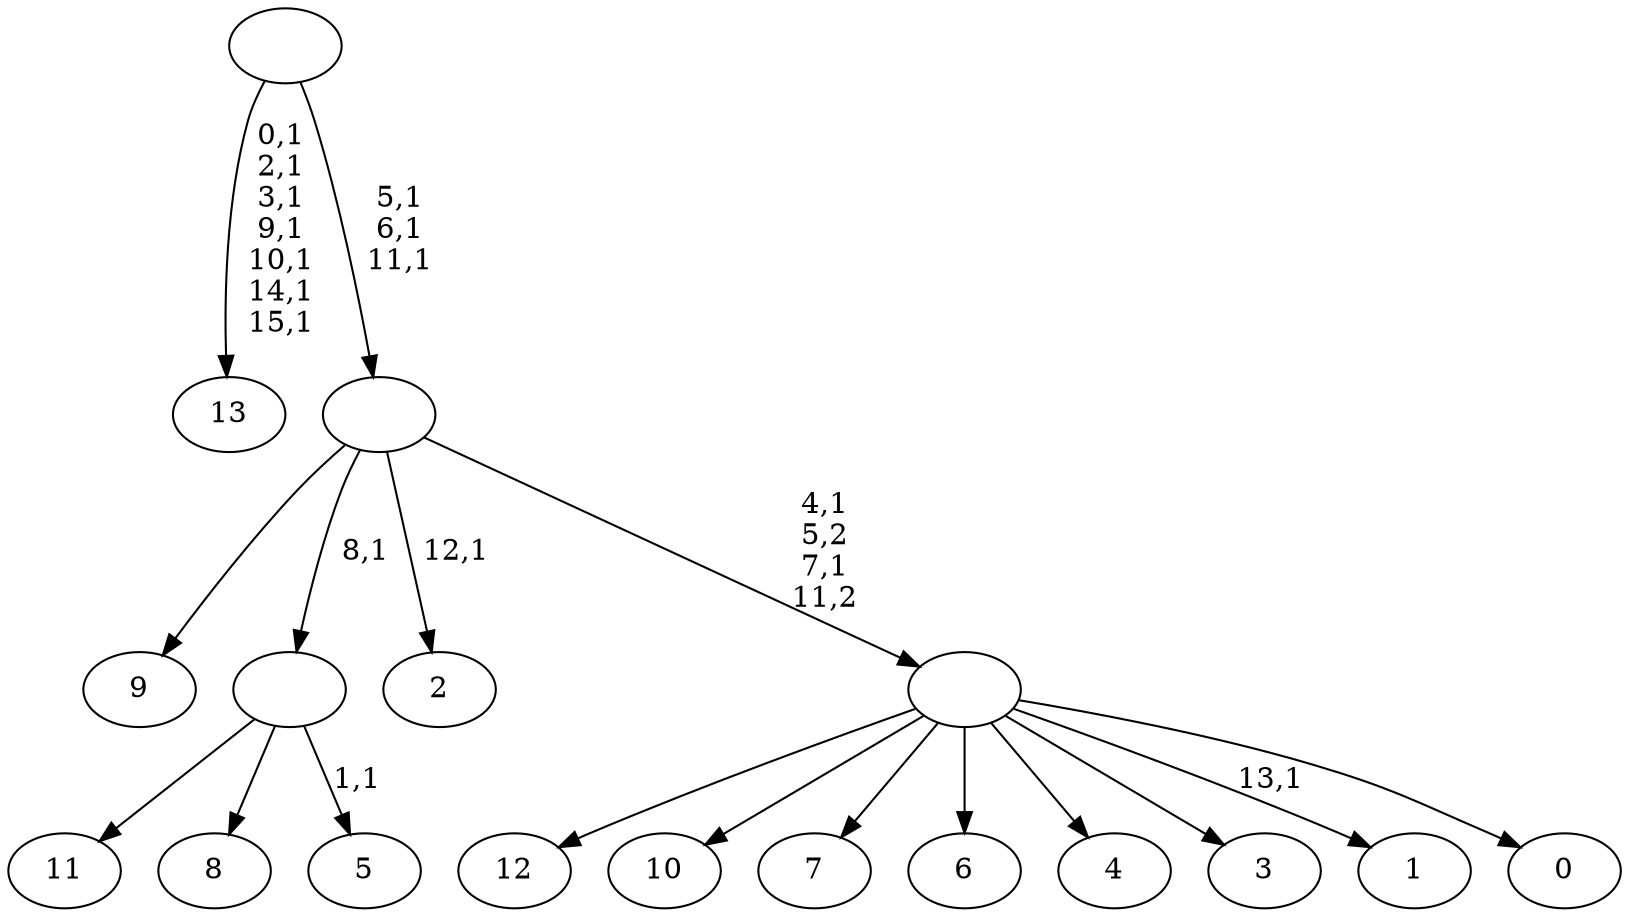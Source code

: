 digraph T {
	30 [label="13"]
	22 [label="12"]
	21 [label="11"]
	20 [label="10"]
	19 [label="9"]
	18 [label="8"]
	17 [label="7"]
	16 [label="6"]
	15 [label="5"]
	13 [label=""]
	12 [label="4"]
	11 [label="3"]
	10 [label="2"]
	8 [label="1"]
	6 [label="0"]
	5 [label=""]
	3 [label=""]
	0 [label=""]
	13 -> 15 [label="1,1"]
	13 -> 21 [label=""]
	13 -> 18 [label=""]
	5 -> 8 [label="13,1"]
	5 -> 22 [label=""]
	5 -> 20 [label=""]
	5 -> 17 [label=""]
	5 -> 16 [label=""]
	5 -> 12 [label=""]
	5 -> 11 [label=""]
	5 -> 6 [label=""]
	3 -> 5 [label="4,1\n5,2\n7,1\n11,2"]
	3 -> 10 [label="12,1"]
	3 -> 19 [label=""]
	3 -> 13 [label="8,1"]
	0 -> 3 [label="5,1\n6,1\n11,1"]
	0 -> 30 [label="0,1\n2,1\n3,1\n9,1\n10,1\n14,1\n15,1"]
}
